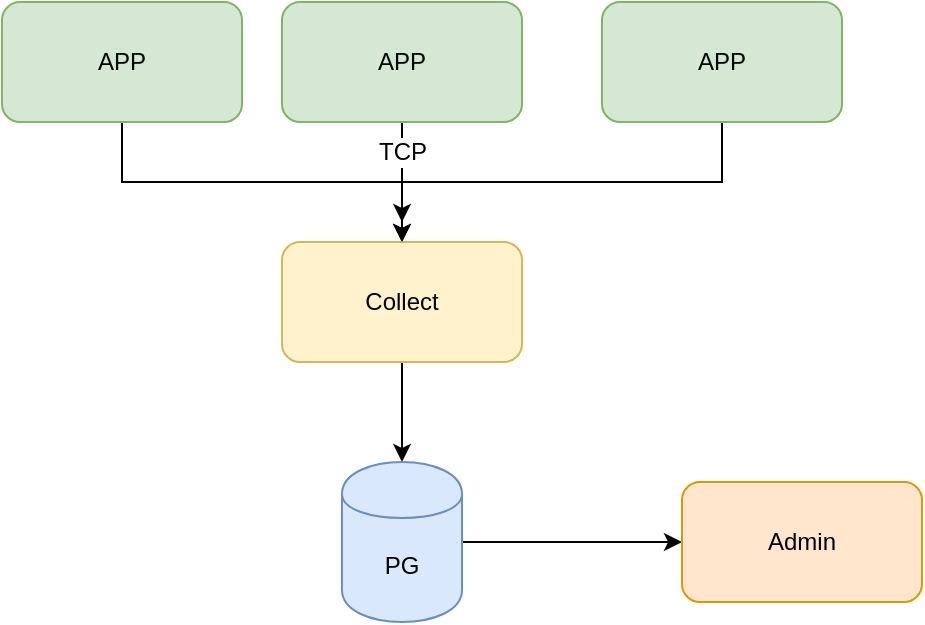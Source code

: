 <mxfile version="10.6.3" type="github"><diagram id="oBT3_ZKBXMPhY2jGdN-l" name="第 1 页"><mxGraphModel dx="918" dy="468" grid="1" gridSize="10" guides="1" tooltips="1" connect="1" arrows="1" fold="1" page="1" pageScale="1" pageWidth="827" pageHeight="1169" math="0" shadow="0"><root><mxCell id="0"/><mxCell id="1" parent="0"/><mxCell id="7K5YfvtH53Tk7SosLRkS-12" style="edgeStyle=orthogonalEdgeStyle;rounded=0;orthogonalLoop=1;jettySize=auto;html=1;exitX=0.5;exitY=1;exitDx=0;exitDy=0;entryX=0.5;entryY=0;entryDx=0;entryDy=0;" edge="1" parent="1" source="7K5YfvtH53Tk7SosLRkS-1" target="7K5YfvtH53Tk7SosLRkS-2"><mxGeometry relative="1" as="geometry"/></mxCell><mxCell id="7K5YfvtH53Tk7SosLRkS-1" value="APP" style="rounded=1;whiteSpace=wrap;html=1;fillColor=#d5e8d4;strokeColor=#82b366;flipH=0;" vertex="1" parent="1"><mxGeometry x="130" y="30" width="120" height="60" as="geometry"/></mxCell><mxCell id="7K5YfvtH53Tk7SosLRkS-15" style="edgeStyle=orthogonalEdgeStyle;rounded=0;orthogonalLoop=1;jettySize=auto;html=1;exitX=0.5;exitY=1;exitDx=0;exitDy=0;" edge="1" parent="1" source="7K5YfvtH53Tk7SosLRkS-2" target="7K5YfvtH53Tk7SosLRkS-3"><mxGeometry relative="1" as="geometry"/></mxCell><mxCell id="7K5YfvtH53Tk7SosLRkS-2" value="Collect" style="rounded=1;whiteSpace=wrap;html=1;fillColor=#fff2cc;strokeColor=#d6b656;" vertex="1" parent="1"><mxGeometry x="270" y="150" width="120" height="60" as="geometry"/></mxCell><mxCell id="7K5YfvtH53Tk7SosLRkS-17" style="edgeStyle=orthogonalEdgeStyle;rounded=0;orthogonalLoop=1;jettySize=auto;html=1;exitX=1;exitY=0.5;exitDx=0;exitDy=0;entryX=0;entryY=0.5;entryDx=0;entryDy=0;" edge="1" parent="1" source="7K5YfvtH53Tk7SosLRkS-3" target="7K5YfvtH53Tk7SosLRkS-6"><mxGeometry relative="1" as="geometry"/></mxCell><mxCell id="7K5YfvtH53Tk7SosLRkS-3" value="PG" style="shape=cylinder;whiteSpace=wrap;html=1;boundedLbl=1;backgroundOutline=1;fillColor=#dae8fc;strokeColor=#6c8ebf;" vertex="1" parent="1"><mxGeometry x="300" y="260" width="60" height="80" as="geometry"/></mxCell><mxCell id="7K5YfvtH53Tk7SosLRkS-13" style="edgeStyle=orthogonalEdgeStyle;rounded=0;orthogonalLoop=1;jettySize=auto;html=1;exitX=0.5;exitY=1;exitDx=0;exitDy=0;" edge="1" parent="1" source="7K5YfvtH53Tk7SosLRkS-4"><mxGeometry relative="1" as="geometry"><mxPoint x="330" y="140" as="targetPoint"/></mxGeometry></mxCell><mxCell id="7K5YfvtH53Tk7SosLRkS-16" value="TCP&lt;br&gt;" style="text;html=1;resizable=0;points=[];align=center;verticalAlign=middle;labelBackgroundColor=#ffffff;" vertex="1" connectable="0" parent="7K5YfvtH53Tk7SosLRkS-13"><mxGeometry x="-0.4" relative="1" as="geometry"><mxPoint as="offset"/></mxGeometry></mxCell><mxCell id="7K5YfvtH53Tk7SosLRkS-4" value="APP" style="rounded=1;whiteSpace=wrap;html=1;fillColor=#d5e8d4;strokeColor=#82b366;flipH=0;" vertex="1" parent="1"><mxGeometry x="270" y="30" width="120" height="60" as="geometry"/></mxCell><mxCell id="7K5YfvtH53Tk7SosLRkS-14" style="edgeStyle=orthogonalEdgeStyle;rounded=0;orthogonalLoop=1;jettySize=auto;html=1;exitX=0.5;exitY=1;exitDx=0;exitDy=0;entryX=0.5;entryY=0;entryDx=0;entryDy=0;" edge="1" parent="1" source="7K5YfvtH53Tk7SosLRkS-5" target="7K5YfvtH53Tk7SosLRkS-2"><mxGeometry relative="1" as="geometry"/></mxCell><mxCell id="7K5YfvtH53Tk7SosLRkS-5" value="APP" style="rounded=1;whiteSpace=wrap;html=1;fillColor=#d5e8d4;strokeColor=#82b366;flipH=0;" vertex="1" parent="1"><mxGeometry x="430" y="30" width="120" height="60" as="geometry"/></mxCell><mxCell id="7K5YfvtH53Tk7SosLRkS-6" value="Admin" style="rounded=1;whiteSpace=wrap;html=1;fillColor=#ffe6cc;strokeColor=#d79b00;" vertex="1" parent="1"><mxGeometry x="470" y="270" width="120" height="60" as="geometry"/></mxCell></root></mxGraphModel></diagram></mxfile>